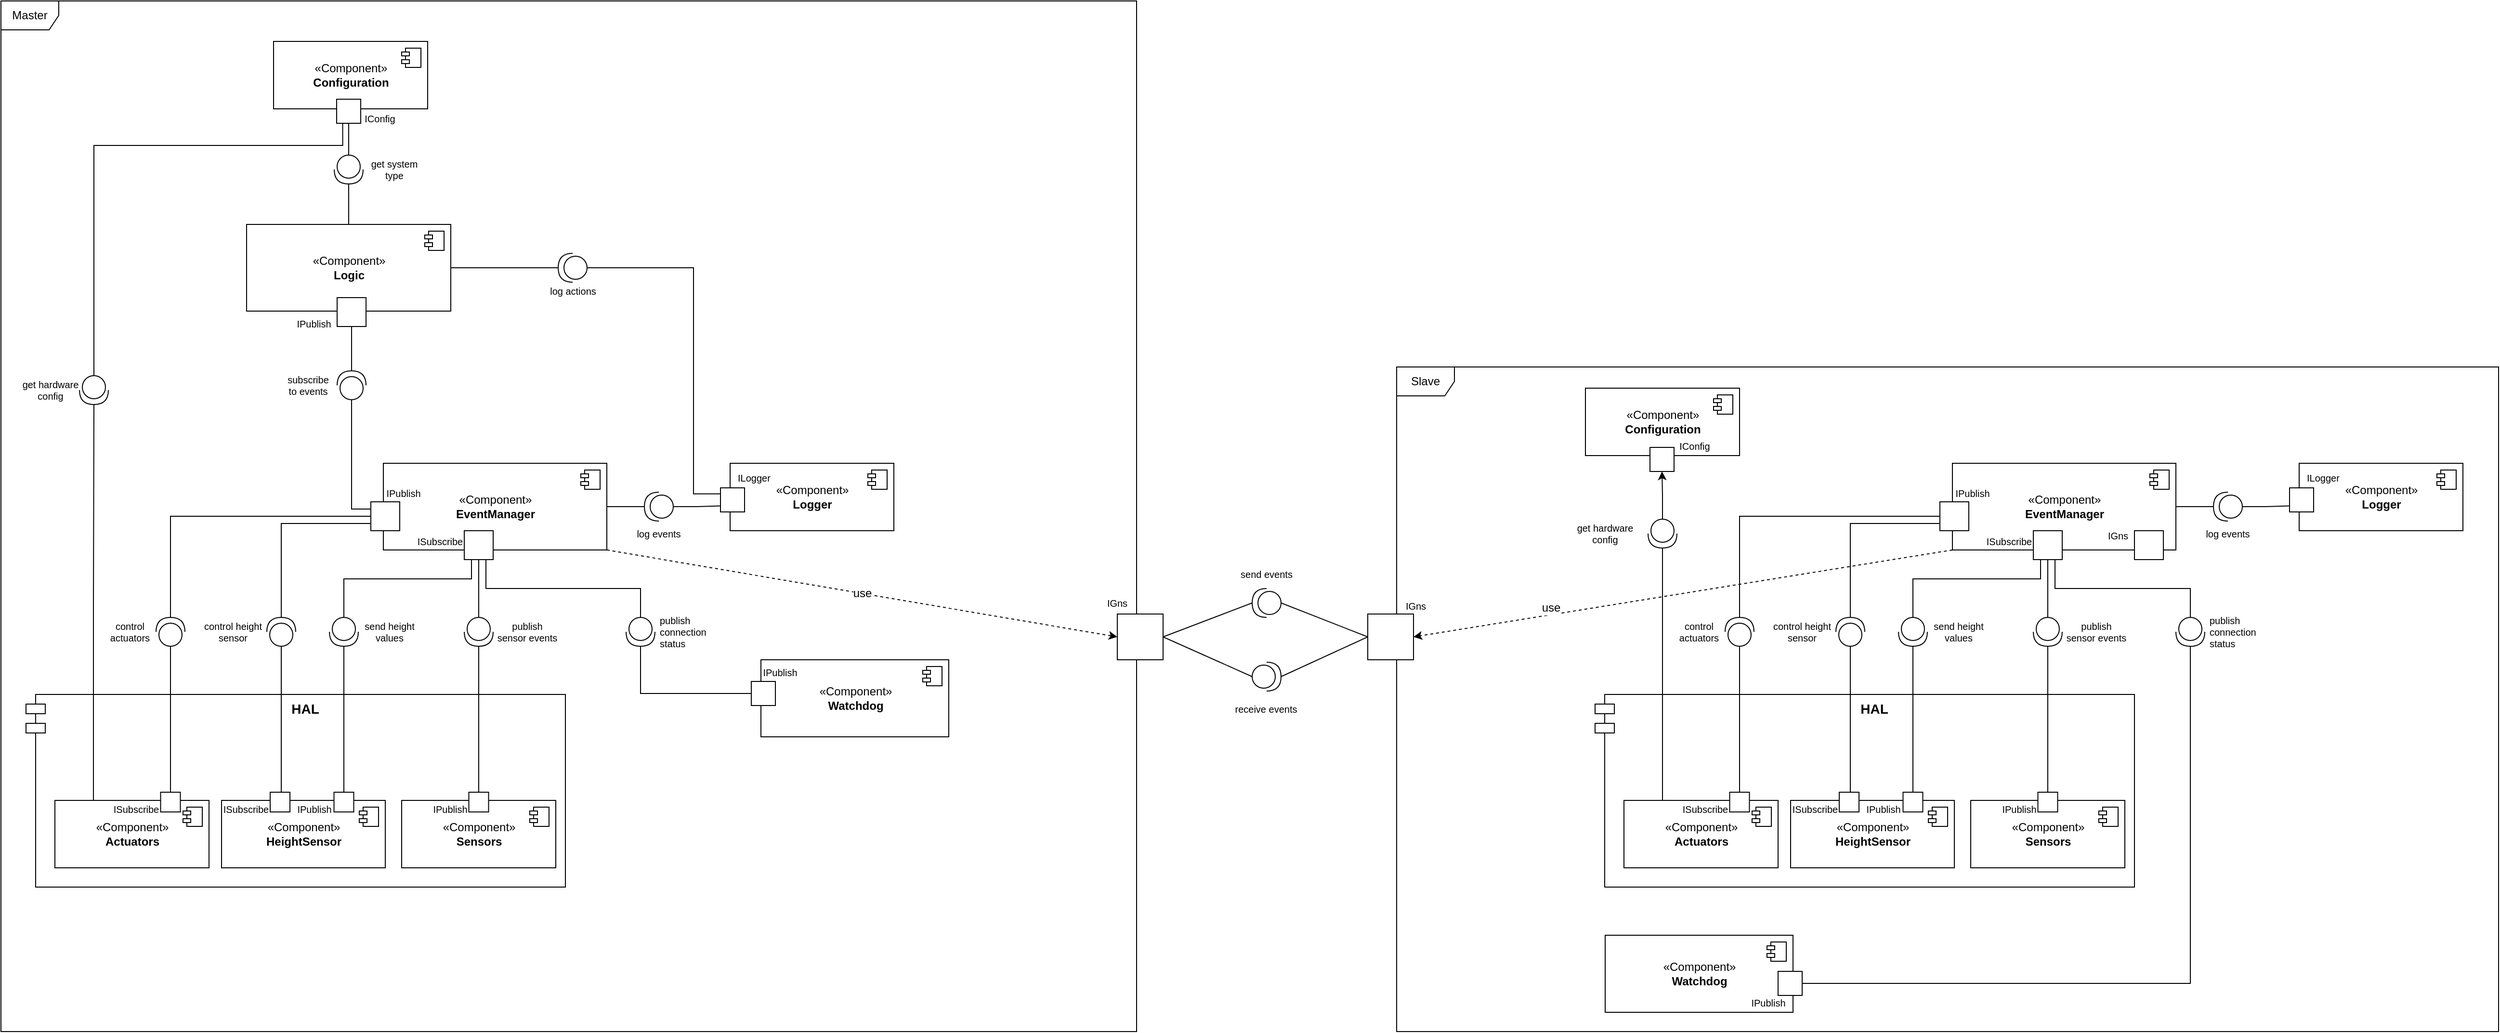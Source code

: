 <mxfile version="20.8.16" type="device"><diagram name="Seite-1" id="9ZJsLjtIQMYWAKhVrhgv"><mxGraphModel dx="1928" dy="2172" grid="1" gridSize="10" guides="1" tooltips="1" connect="1" arrows="1" fold="1" page="1" pageScale="1" pageWidth="827" pageHeight="1169" math="0" shadow="0"><root><mxCell id="0"/><mxCell id="1" parent="0"/><mxCell id="3UHmt7-O9kS_qUbuqlbo-144" value="Master" style="shape=umlFrame;whiteSpace=wrap;html=1;fontSize=12;" parent="1" vertex="1"><mxGeometry x="21" y="-480" width="1179" height="1070" as="geometry"/></mxCell><mxCell id="3UHmt7-O9kS_qUbuqlbo-19" value="HAL" style="shape=module;align=left;spacingLeft=20;align=center;verticalAlign=top;fontStyle=1;fontSize=14;" parent="1" vertex="1"><mxGeometry x="47" y="240" width="560" height="200" as="geometry"/></mxCell><mxCell id="3UHmt7-O9kS_qUbuqlbo-3" value="«Component»&lt;br&gt;&lt;b&gt;HeightSensor&lt;/b&gt;" style="html=1;dropTarget=0;" parent="1" vertex="1"><mxGeometry x="250" y="350" width="170" height="70" as="geometry"/></mxCell><mxCell id="3UHmt7-O9kS_qUbuqlbo-4" value="" style="shape=module;jettyWidth=8;jettyHeight=4;" parent="3UHmt7-O9kS_qUbuqlbo-3" vertex="1"><mxGeometry x="1" width="20" height="20" relative="1" as="geometry"><mxPoint x="-27" y="7" as="offset"/></mxGeometry></mxCell><mxCell id="3UHmt7-O9kS_qUbuqlbo-102" style="edgeStyle=orthogonalEdgeStyle;rounded=0;orthogonalLoop=1;jettySize=auto;html=1;exitX=0.25;exitY=0;exitDx=0;exitDy=0;fontSize=12;endArrow=none;endFill=0;entryX=1;entryY=0.5;entryDx=0;entryDy=0;entryPerimeter=0;" parent="1" source="3UHmt7-O9kS_qUbuqlbo-5" target="3UHmt7-O9kS_qUbuqlbo-100" edge="1"><mxGeometry relative="1" as="geometry"><mxPoint x="117" y="-220" as="targetPoint"/></mxGeometry></mxCell><mxCell id="3UHmt7-O9kS_qUbuqlbo-5" value="«Component»&lt;br&gt;&lt;b&gt;Actuators&lt;/b&gt;" style="html=1;dropTarget=0;" parent="1" vertex="1"><mxGeometry x="77" y="350" width="160" height="70" as="geometry"/></mxCell><mxCell id="3UHmt7-O9kS_qUbuqlbo-6" value="" style="shape=module;jettyWidth=8;jettyHeight=4;" parent="3UHmt7-O9kS_qUbuqlbo-5" vertex="1"><mxGeometry x="1" width="20" height="20" relative="1" as="geometry"><mxPoint x="-27" y="7" as="offset"/></mxGeometry></mxCell><mxCell id="3UHmt7-O9kS_qUbuqlbo-12" style="edgeStyle=orthogonalEdgeStyle;rounded=0;orthogonalLoop=1;jettySize=auto;html=1;exitX=0;exitY=0.5;exitDx=0;exitDy=0;exitPerimeter=0;entryX=0.5;entryY=0;entryDx=0;entryDy=0;endArrow=none;endFill=0;" parent="1" source="3UHmt7-O9kS_qUbuqlbo-10" edge="1"><mxGeometry relative="1" as="geometry"><mxPoint x="312" y="350" as="targetPoint"/></mxGeometry></mxCell><mxCell id="3UHmt7-O9kS_qUbuqlbo-10" value="" style="shape=providedRequiredInterface;html=1;verticalLabelPosition=bottom;sketch=0;rotation=-90;" parent="1" vertex="1"><mxGeometry x="297" y="160" width="30" height="30" as="geometry"/></mxCell><mxCell id="3UHmt7-O9kS_qUbuqlbo-106" style="edgeStyle=orthogonalEdgeStyle;rounded=0;orthogonalLoop=1;jettySize=auto;html=1;exitX=0;exitY=0.5;exitDx=0;exitDy=0;exitPerimeter=0;entryX=0.75;entryY=0;entryDx=0;entryDy=0;fontSize=12;endArrow=none;endFill=0;" parent="1" source="3UHmt7-O9kS_qUbuqlbo-13" target="3UHmt7-O9kS_qUbuqlbo-5" edge="1"><mxGeometry relative="1" as="geometry"/></mxCell><mxCell id="3UHmt7-O9kS_qUbuqlbo-13" value="" style="shape=providedRequiredInterface;html=1;verticalLabelPosition=bottom;sketch=0;rotation=-90;labelPosition=center;align=center;verticalAlign=top;" parent="1" vertex="1"><mxGeometry x="182" y="160" width="30" height="30" as="geometry"/></mxCell><mxCell id="3UHmt7-O9kS_qUbuqlbo-18" style="edgeStyle=orthogonalEdgeStyle;rounded=0;orthogonalLoop=1;jettySize=auto;html=1;exitX=1;exitY=0.5;exitDx=0;exitDy=0;exitPerimeter=0;entryX=0.5;entryY=0;entryDx=0;entryDy=0;endArrow=none;endFill=0;" parent="1" source="3UHmt7-O9kS_qUbuqlbo-15" target="3UHmt7-O9kS_qUbuqlbo-16" edge="1"><mxGeometry relative="1" as="geometry"/></mxCell><mxCell id="3UHmt7-O9kS_qUbuqlbo-40" style="edgeStyle=orthogonalEdgeStyle;rounded=0;orthogonalLoop=1;jettySize=auto;html=1;exitX=0;exitY=0.5;exitDx=0;exitDy=0;exitPerimeter=0;entryX=0.5;entryY=1;entryDx=0;entryDy=0;fontSize=10;endArrow=none;endFill=0;" parent="1" source="3UHmt7-O9kS_qUbuqlbo-15" target="3UHmt7-O9kS_qUbuqlbo-75" edge="1"><mxGeometry relative="1" as="geometry"/></mxCell><mxCell id="3UHmt7-O9kS_qUbuqlbo-15" value="" style="shape=providedRequiredInterface;html=1;verticalLabelPosition=bottom;sketch=0;rotation=90;" parent="1" vertex="1"><mxGeometry x="502" y="160" width="30" height="30" as="geometry"/></mxCell><mxCell id="3UHmt7-O9kS_qUbuqlbo-16" value="«Component»&lt;br&gt;&lt;b&gt;Sensors&lt;/b&gt;" style="html=1;dropTarget=0;" parent="1" vertex="1"><mxGeometry x="437" y="350" width="160" height="70" as="geometry"/></mxCell><mxCell id="3UHmt7-O9kS_qUbuqlbo-17" value="" style="shape=module;jettyWidth=8;jettyHeight=4;" parent="3UHmt7-O9kS_qUbuqlbo-16" vertex="1"><mxGeometry x="1" width="20" height="20" relative="1" as="geometry"><mxPoint x="-27" y="7" as="offset"/></mxGeometry></mxCell><mxCell id="3UHmt7-O9kS_qUbuqlbo-22" value="control height sensor" style="text;html=1;strokeColor=none;fillColor=none;align=center;verticalAlign=middle;whiteSpace=wrap;rounded=0;fontSize=10;" parent="1" vertex="1"><mxGeometry x="227" y="160" width="70" height="30" as="geometry"/></mxCell><mxCell id="3UHmt7-O9kS_qUbuqlbo-23" value="send height values" style="text;html=1;strokeColor=none;fillColor=none;align=center;verticalAlign=middle;whiteSpace=wrap;rounded=0;fontSize=10;" parent="1" vertex="1"><mxGeometry x="392" y="160" width="65" height="30" as="geometry"/></mxCell><mxCell id="3UHmt7-O9kS_qUbuqlbo-29" style="edgeStyle=orthogonalEdgeStyle;rounded=0;orthogonalLoop=1;jettySize=auto;html=1;exitX=0.25;exitY=1;exitDx=0;exitDy=0;entryX=0;entryY=0.5;entryDx=0;entryDy=0;entryPerimeter=0;fontSize=10;endArrow=none;endFill=0;" parent="1" source="3UHmt7-O9kS_qUbuqlbo-75" target="3UHmt7-O9kS_qUbuqlbo-27" edge="1"><mxGeometry relative="1" as="geometry"><Array as="points"><mxPoint x="509" y="120"/><mxPoint x="377" y="120"/></Array></mxGeometry></mxCell><mxCell id="3UHmt7-O9kS_qUbuqlbo-39" style="edgeStyle=orthogonalEdgeStyle;rounded=0;orthogonalLoop=1;jettySize=auto;html=1;exitX=0;exitY=0.75;exitDx=0;exitDy=0;entryX=1;entryY=0.5;entryDx=0;entryDy=0;entryPerimeter=0;fontSize=10;endArrow=none;endFill=0;" parent="1" source="3UHmt7-O9kS_qUbuqlbo-74" target="3UHmt7-O9kS_qUbuqlbo-10" edge="1"><mxGeometry relative="1" as="geometry"/></mxCell><mxCell id="3UHmt7-O9kS_qUbuqlbo-25" value="«Component»&lt;br style=&quot;font-size: 12px;&quot;&gt;&lt;b style=&quot;font-size: 12px;&quot;&gt;EventManager&lt;/b&gt;" style="html=1;dropTarget=0;fontSize=12;" parent="1" vertex="1"><mxGeometry x="418" width="232" height="90" as="geometry"/></mxCell><mxCell id="3UHmt7-O9kS_qUbuqlbo-26" value="" style="shape=module;jettyWidth=8;jettyHeight=4;fontSize=10;" parent="3UHmt7-O9kS_qUbuqlbo-25" vertex="1"><mxGeometry x="1" width="20" height="20" relative="1" as="geometry"><mxPoint x="-27" y="7" as="offset"/></mxGeometry></mxCell><mxCell id="3UHmt7-O9kS_qUbuqlbo-37" style="edgeStyle=orthogonalEdgeStyle;rounded=0;orthogonalLoop=1;jettySize=auto;html=1;exitX=1;exitY=0.5;exitDx=0;exitDy=0;exitPerimeter=0;entryX=0.5;entryY=0;entryDx=0;entryDy=0;fontSize=10;endArrow=none;endFill=0;" parent="1" source="3UHmt7-O9kS_qUbuqlbo-27" target="3UHmt7-O9kS_qUbuqlbo-134" edge="1"><mxGeometry relative="1" as="geometry"/></mxCell><mxCell id="3UHmt7-O9kS_qUbuqlbo-27" value="" style="shape=providedRequiredInterface;html=1;verticalLabelPosition=bottom;sketch=0;fontSize=10;rotation=90;" parent="1" vertex="1"><mxGeometry x="362" y="160" width="30" height="30" as="geometry"/></mxCell><mxCell id="3UHmt7-O9kS_qUbuqlbo-63" style="edgeStyle=orthogonalEdgeStyle;rounded=0;orthogonalLoop=1;jettySize=auto;html=1;exitX=0;exitY=0.5;exitDx=0;exitDy=0;exitPerimeter=0;entryX=0;entryY=0.75;entryDx=0;entryDy=0;fontSize=12;endArrow=none;endFill=0;" parent="1" source="3UHmt7-O9kS_qUbuqlbo-30" target="3UHmt7-O9kS_qUbuqlbo-70" edge="1"><mxGeometry relative="1" as="geometry"/></mxCell><mxCell id="3UHmt7-O9kS_qUbuqlbo-64" style="edgeStyle=orthogonalEdgeStyle;rounded=0;orthogonalLoop=1;jettySize=auto;html=1;exitX=1;exitY=0.5;exitDx=0;exitDy=0;exitPerimeter=0;entryX=1;entryY=0.5;entryDx=0;entryDy=0;fontSize=12;endArrow=none;endFill=0;" parent="1" source="3UHmt7-O9kS_qUbuqlbo-30" target="3UHmt7-O9kS_qUbuqlbo-25" edge="1"><mxGeometry relative="1" as="geometry"/></mxCell><mxCell id="3UHmt7-O9kS_qUbuqlbo-30" value="" style="shape=providedRequiredInterface;html=1;verticalLabelPosition=bottom;sketch=0;fontSize=10;rotation=-180;" parent="1" vertex="1"><mxGeometry x="689" y="30" width="30" height="30" as="geometry"/></mxCell><mxCell id="3UHmt7-O9kS_qUbuqlbo-41" value="publish&lt;br&gt;sensor events" style="text;html=1;strokeColor=none;fillColor=none;align=center;verticalAlign=middle;whiteSpace=wrap;rounded=0;fontSize=10;" parent="1" vertex="1"><mxGeometry x="534.5" y="160" width="65" height="30" as="geometry"/></mxCell><mxCell id="3UHmt7-O9kS_qUbuqlbo-44" value="control&lt;br&gt;actuators" style="text;html=1;strokeColor=none;fillColor=none;align=center;verticalAlign=middle;whiteSpace=wrap;rounded=0;fontSize=10;" parent="1" vertex="1"><mxGeometry x="130" y="160" width="50" height="30" as="geometry"/></mxCell><mxCell id="3UHmt7-O9kS_qUbuqlbo-45" value="«Component»&lt;br&gt;&lt;b&gt;Logger&lt;/b&gt;" style="html=1;dropTarget=0;" parent="1" vertex="1"><mxGeometry x="778" width="170" height="70" as="geometry"/></mxCell><mxCell id="3UHmt7-O9kS_qUbuqlbo-46" value="" style="shape=module;jettyWidth=8;jettyHeight=4;" parent="3UHmt7-O9kS_qUbuqlbo-45" vertex="1"><mxGeometry x="1" width="20" height="20" relative="1" as="geometry"><mxPoint x="-27" y="7" as="offset"/></mxGeometry></mxCell><mxCell id="3UHmt7-O9kS_qUbuqlbo-50" value="log events" style="text;html=1;strokeColor=none;fillColor=none;align=center;verticalAlign=middle;whiteSpace=wrap;rounded=0;fontSize=10;" parent="1" vertex="1"><mxGeometry x="679" y="58" width="50" height="30" as="geometry"/></mxCell><mxCell id="3UHmt7-O9kS_qUbuqlbo-51" value="«Component»&lt;br&gt;&lt;b&gt;Logic&lt;/b&gt;" style="html=1;dropTarget=0;" parent="1" vertex="1"><mxGeometry x="276" y="-248" width="212" height="90" as="geometry"/></mxCell><mxCell id="3UHmt7-O9kS_qUbuqlbo-52" value="" style="shape=module;jettyWidth=8;jettyHeight=4;" parent="3UHmt7-O9kS_qUbuqlbo-51" vertex="1"><mxGeometry x="1" width="20" height="20" relative="1" as="geometry"><mxPoint x="-27" y="7" as="offset"/></mxGeometry></mxCell><mxCell id="3UHmt7-O9kS_qUbuqlbo-65" style="edgeStyle=orthogonalEdgeStyle;rounded=0;orthogonalLoop=1;jettySize=auto;html=1;exitX=1;exitY=0.5;exitDx=0;exitDy=0;exitPerimeter=0;entryX=1;entryY=0.5;entryDx=0;entryDy=0;fontSize=12;endArrow=none;endFill=0;" parent="1" source="3UHmt7-O9kS_qUbuqlbo-53" target="3UHmt7-O9kS_qUbuqlbo-51" edge="1"><mxGeometry relative="1" as="geometry"/></mxCell><mxCell id="3UHmt7-O9kS_qUbuqlbo-150" style="edgeStyle=orthogonalEdgeStyle;rounded=0;orthogonalLoop=1;jettySize=auto;html=1;exitX=0;exitY=0.5;exitDx=0;exitDy=0;exitPerimeter=0;entryX=0;entryY=0.25;entryDx=0;entryDy=0;fontSize=12;endArrow=none;endFill=0;" parent="1" source="3UHmt7-O9kS_qUbuqlbo-53" target="3UHmt7-O9kS_qUbuqlbo-70" edge="1"><mxGeometry relative="1" as="geometry"><Array as="points"><mxPoint x="740" y="-203"/><mxPoint x="740" y="32"/></Array></mxGeometry></mxCell><mxCell id="3UHmt7-O9kS_qUbuqlbo-53" value="" style="shape=providedRequiredInterface;html=1;verticalLabelPosition=bottom;sketch=0;fontSize=10;rotation=-180;" parent="1" vertex="1"><mxGeometry x="599.5" y="-218" width="30" height="30" as="geometry"/></mxCell><mxCell id="3UHmt7-O9kS_qUbuqlbo-54" value="log actions" style="text;html=1;strokeColor=none;fillColor=none;align=center;verticalAlign=middle;whiteSpace=wrap;rounded=0;fontSize=10;" parent="1" vertex="1"><mxGeometry x="589.5" y="-188" width="50" height="17" as="geometry"/></mxCell><mxCell id="3UHmt7-O9kS_qUbuqlbo-67" style="edgeStyle=orthogonalEdgeStyle;rounded=0;orthogonalLoop=1;jettySize=auto;html=1;exitX=1;exitY=0.5;exitDx=0;exitDy=0;exitPerimeter=0;entryX=0.5;entryY=1;entryDx=0;entryDy=0;fontSize=12;endArrow=none;endFill=0;" parent="1" source="3UHmt7-O9kS_qUbuqlbo-57" target="3UHmt7-O9kS_qUbuqlbo-72" edge="1"><mxGeometry relative="1" as="geometry"/></mxCell><mxCell id="3UHmt7-O9kS_qUbuqlbo-80" style="edgeStyle=orthogonalEdgeStyle;rounded=0;orthogonalLoop=1;jettySize=auto;html=1;exitX=0;exitY=0.5;exitDx=0;exitDy=0;exitPerimeter=0;entryX=0;entryY=0.25;entryDx=0;entryDy=0;fontSize=12;endArrow=none;endFill=0;" parent="1" source="3UHmt7-O9kS_qUbuqlbo-57" target="3UHmt7-O9kS_qUbuqlbo-74" edge="1"><mxGeometry relative="1" as="geometry"/></mxCell><mxCell id="3UHmt7-O9kS_qUbuqlbo-57" value="" style="shape=providedRequiredInterface;html=1;verticalLabelPosition=bottom;sketch=0;fontSize=10;rotation=-90;" parent="1" vertex="1"><mxGeometry x="370" y="-96" width="30" height="30" as="geometry"/></mxCell><mxCell id="3UHmt7-O9kS_qUbuqlbo-60" value="subscribe&lt;br&gt;to events" style="text;html=1;strokeColor=none;fillColor=none;align=center;verticalAlign=middle;whiteSpace=wrap;rounded=0;fontSize=10;" parent="1" vertex="1"><mxGeometry x="310" y="-96" width="60" height="30" as="geometry"/></mxCell><mxCell id="3UHmt7-O9kS_qUbuqlbo-70" value="" style="whiteSpace=wrap;html=1;aspect=fixed;fontSize=12;" parent="1" vertex="1"><mxGeometry x="768" y="25.5" width="25" height="25" as="geometry"/></mxCell><mxCell id="3UHmt7-O9kS_qUbuqlbo-71" value="ILogger" style="text;html=1;strokeColor=none;fillColor=none;align=center;verticalAlign=middle;whiteSpace=wrap;rounded=0;fontSize=10;" parent="1" vertex="1"><mxGeometry x="778" width="50" height="30" as="geometry"/></mxCell><mxCell id="3UHmt7-O9kS_qUbuqlbo-72" value="" style="whiteSpace=wrap;html=1;aspect=fixed;fontSize=12;" parent="1" vertex="1"><mxGeometry x="370" y="-172" width="30" height="30" as="geometry"/></mxCell><mxCell id="3UHmt7-O9kS_qUbuqlbo-73" value="IPublish" style="text;html=1;strokeColor=none;fillColor=none;align=center;verticalAlign=middle;whiteSpace=wrap;rounded=0;fontSize=10;" parent="1" vertex="1"><mxGeometry x="321" y="-160" width="50" height="30" as="geometry"/></mxCell><mxCell id="3UHmt7-O9kS_qUbuqlbo-76" style="edgeStyle=orthogonalEdgeStyle;rounded=0;orthogonalLoop=1;jettySize=auto;html=1;exitX=0;exitY=0.5;exitDx=0;exitDy=0;entryX=1;entryY=0.5;entryDx=0;entryDy=0;entryPerimeter=0;fontSize=12;endArrow=none;endFill=0;" parent="1" source="3UHmt7-O9kS_qUbuqlbo-74" target="3UHmt7-O9kS_qUbuqlbo-13" edge="1"><mxGeometry relative="1" as="geometry"/></mxCell><mxCell id="3UHmt7-O9kS_qUbuqlbo-74" value="" style="whiteSpace=wrap;html=1;aspect=fixed;fontSize=12;" parent="1" vertex="1"><mxGeometry x="405" y="40" width="30" height="30" as="geometry"/></mxCell><mxCell id="3UHmt7-O9kS_qUbuqlbo-92" style="edgeStyle=orthogonalEdgeStyle;rounded=0;orthogonalLoop=1;jettySize=auto;html=1;exitX=0.75;exitY=1;exitDx=0;exitDy=0;entryX=0;entryY=0.5;entryDx=0;entryDy=0;entryPerimeter=0;fontSize=12;endArrow=none;endFill=0;" parent="1" source="3UHmt7-O9kS_qUbuqlbo-75" target="3UHmt7-O9kS_qUbuqlbo-90" edge="1"><mxGeometry relative="1" as="geometry"><Array as="points"><mxPoint x="525" y="130"/><mxPoint x="685" y="130"/></Array></mxGeometry></mxCell><mxCell id="3UHmt7-O9kS_qUbuqlbo-75" value="" style="whiteSpace=wrap;html=1;aspect=fixed;fontSize=12;" parent="1" vertex="1"><mxGeometry x="502" y="70" width="30" height="30" as="geometry"/></mxCell><mxCell id="3UHmt7-O9kS_qUbuqlbo-78" value="IPublish" style="text;html=1;strokeColor=none;fillColor=none;align=center;verticalAlign=middle;whiteSpace=wrap;rounded=0;fontSize=10;" parent="1" vertex="1"><mxGeometry x="414" y="16" width="50" height="30" as="geometry"/></mxCell><mxCell id="3UHmt7-O9kS_qUbuqlbo-79" value="ISubscribe" style="text;html=1;strokeColor=none;fillColor=none;align=center;verticalAlign=middle;whiteSpace=wrap;rounded=0;fontSize=10;" parent="1" vertex="1"><mxGeometry x="452" y="66" width="50" height="30" as="geometry"/></mxCell><mxCell id="3UHmt7-O9kS_qUbuqlbo-81" value="«Component»&lt;br&gt;&lt;b&gt;Configuration&lt;/b&gt;" style="html=1;dropTarget=0;" parent="1" vertex="1"><mxGeometry x="304" y="-438" width="160" height="70" as="geometry"/></mxCell><mxCell id="3UHmt7-O9kS_qUbuqlbo-82" value="" style="shape=module;jettyWidth=8;jettyHeight=4;" parent="3UHmt7-O9kS_qUbuqlbo-81" vertex="1"><mxGeometry x="1" width="20" height="20" relative="1" as="geometry"><mxPoint x="-27" y="7" as="offset"/></mxGeometry></mxCell><mxCell id="3UHmt7-O9kS_qUbuqlbo-84" style="edgeStyle=orthogonalEdgeStyle;rounded=0;orthogonalLoop=1;jettySize=auto;html=1;exitX=1;exitY=0.5;exitDx=0;exitDy=0;exitPerimeter=0;entryX=0.5;entryY=0;entryDx=0;entryDy=0;fontSize=12;endArrow=none;endFill=0;" parent="1" source="3UHmt7-O9kS_qUbuqlbo-83" target="3UHmt7-O9kS_qUbuqlbo-51" edge="1"><mxGeometry relative="1" as="geometry"/></mxCell><mxCell id="3UHmt7-O9kS_qUbuqlbo-83" value="" style="shape=providedRequiredInterface;html=1;verticalLabelPosition=bottom;sketch=0;fontSize=10;rotation=90;" parent="1" vertex="1"><mxGeometry x="367" y="-320" width="30" height="30" as="geometry"/></mxCell><mxCell id="3UHmt7-O9kS_qUbuqlbo-87" value="get system&lt;br&gt;type" style="text;html=1;strokeColor=none;fillColor=none;align=center;verticalAlign=middle;whiteSpace=wrap;rounded=0;fontSize=10;" parent="1" vertex="1"><mxGeometry x="397" y="-320" width="65" height="30" as="geometry"/></mxCell><mxCell id="3UHmt7-O9kS_qUbuqlbo-88" value="«Component»&lt;br&gt;&lt;b&gt;Watchdog&lt;/b&gt;" style="html=1;dropTarget=0;" parent="1" vertex="1"><mxGeometry x="810" y="204" width="195" height="80" as="geometry"/></mxCell><mxCell id="3UHmt7-O9kS_qUbuqlbo-89" value="" style="shape=module;jettyWidth=8;jettyHeight=4;" parent="3UHmt7-O9kS_qUbuqlbo-88" vertex="1"><mxGeometry x="1" width="20" height="20" relative="1" as="geometry"><mxPoint x="-27" y="7" as="offset"/></mxGeometry></mxCell><mxCell id="3UHmt7-O9kS_qUbuqlbo-91" style="edgeStyle=orthogonalEdgeStyle;rounded=0;orthogonalLoop=1;jettySize=auto;html=1;exitX=1;exitY=0.5;exitDx=0;exitDy=0;exitPerimeter=0;entryX=0;entryY=0.5;entryDx=0;entryDy=0;fontSize=12;endArrow=none;endFill=0;startArrow=none;" parent="1" source="3UHmt7-O9kS_qUbuqlbo-94" target="3UHmt7-O9kS_qUbuqlbo-88" edge="1"><mxGeometry relative="1" as="geometry"/></mxCell><mxCell id="3UHmt7-O9kS_qUbuqlbo-96" style="edgeStyle=orthogonalEdgeStyle;rounded=0;orthogonalLoop=1;jettySize=auto;html=1;exitX=1;exitY=0.5;exitDx=0;exitDy=0;exitPerimeter=0;entryX=0;entryY=0.5;entryDx=0;entryDy=0;fontSize=12;endArrow=none;endFill=0;" parent="1" source="3UHmt7-O9kS_qUbuqlbo-90" target="3UHmt7-O9kS_qUbuqlbo-94" edge="1"><mxGeometry relative="1" as="geometry"/></mxCell><mxCell id="3UHmt7-O9kS_qUbuqlbo-90" value="" style="shape=providedRequiredInterface;html=1;verticalLabelPosition=bottom;sketch=0;fontSize=10;rotation=90;" parent="1" vertex="1"><mxGeometry x="670" y="160" width="30" height="30" as="geometry"/></mxCell><mxCell id="3UHmt7-O9kS_qUbuqlbo-93" value="publish&lt;br&gt;connection&lt;br&gt;status" style="text;html=1;strokeColor=none;fillColor=none;align=left;verticalAlign=middle;whiteSpace=wrap;rounded=0;fontSize=10;" parent="1" vertex="1"><mxGeometry x="703" y="160" width="57" height="30" as="geometry"/></mxCell><mxCell id="3UHmt7-O9kS_qUbuqlbo-94" value="" style="whiteSpace=wrap;html=1;aspect=fixed;fontSize=12;" parent="1" vertex="1"><mxGeometry x="800" y="226.5" width="25" height="25" as="geometry"/></mxCell><mxCell id="3UHmt7-O9kS_qUbuqlbo-97" value="IPublish" style="text;html=1;strokeColor=none;fillColor=none;align=center;verticalAlign=middle;whiteSpace=wrap;rounded=0;fontSize=10;" parent="1" vertex="1"><mxGeometry x="810" y="206.5" width="40" height="20" as="geometry"/></mxCell><mxCell id="3UHmt7-O9kS_qUbuqlbo-99" style="edgeStyle=orthogonalEdgeStyle;rounded=0;orthogonalLoop=1;jettySize=auto;html=1;exitX=0.5;exitY=1;exitDx=0;exitDy=0;entryX=0;entryY=0.5;entryDx=0;entryDy=0;entryPerimeter=0;fontSize=12;endArrow=none;endFill=0;" parent="1" source="3UHmt7-O9kS_qUbuqlbo-98" target="3UHmt7-O9kS_qUbuqlbo-83" edge="1"><mxGeometry relative="1" as="geometry"/></mxCell><mxCell id="3UHmt7-O9kS_qUbuqlbo-105" style="edgeStyle=orthogonalEdgeStyle;rounded=0;orthogonalLoop=1;jettySize=auto;html=1;exitX=0.25;exitY=1;exitDx=0;exitDy=0;entryX=0;entryY=0.5;entryDx=0;entryDy=0;entryPerimeter=0;fontSize=12;endArrow=none;endFill=0;" parent="1" source="3UHmt7-O9kS_qUbuqlbo-98" target="3UHmt7-O9kS_qUbuqlbo-100" edge="1"><mxGeometry relative="1" as="geometry"><Array as="points"><mxPoint x="376" y="-330"/><mxPoint x="118" y="-330"/></Array></mxGeometry></mxCell><mxCell id="3UHmt7-O9kS_qUbuqlbo-98" value="" style="whiteSpace=wrap;html=1;aspect=fixed;fontSize=12;" parent="1" vertex="1"><mxGeometry x="369.5" y="-378" width="25" height="25" as="geometry"/></mxCell><mxCell id="3UHmt7-O9kS_qUbuqlbo-100" value="" style="shape=providedRequiredInterface;html=1;verticalLabelPosition=bottom;sketch=0;fontSize=10;rotation=90;" parent="1" vertex="1"><mxGeometry x="102.5" y="-91" width="30" height="30" as="geometry"/></mxCell><mxCell id="3UHmt7-O9kS_qUbuqlbo-103" value="get hardware&lt;br&gt;config" style="text;html=1;strokeColor=none;fillColor=none;align=center;verticalAlign=middle;whiteSpace=wrap;rounded=0;fontSize=10;" parent="1" vertex="1"><mxGeometry x="39.5" y="-91" width="65" height="30" as="geometry"/></mxCell><mxCell id="3UHmt7-O9kS_qUbuqlbo-104" value="IConfig" style="text;html=1;strokeColor=none;fillColor=none;align=center;verticalAlign=middle;whiteSpace=wrap;rounded=0;fontSize=10;" parent="1" vertex="1"><mxGeometry x="393" y="-373" width="43" height="30" as="geometry"/></mxCell><mxCell id="3UHmt7-O9kS_qUbuqlbo-122" value="IGns" style="text;html=1;strokeColor=none;fillColor=none;align=center;verticalAlign=middle;whiteSpace=wrap;rounded=0;fontSize=10;" parent="1" vertex="1"><mxGeometry x="1160" y="130" width="40" height="30" as="geometry"/></mxCell><mxCell id="3UHmt7-O9kS_qUbuqlbo-132" value="" style="whiteSpace=wrap;html=1;aspect=fixed;fontSize=12;" parent="1" vertex="1"><mxGeometry x="506.75" y="341.5" width="20.5" height="20.5" as="geometry"/></mxCell><mxCell id="3UHmt7-O9kS_qUbuqlbo-133" value="IPublish" style="text;html=1;strokeColor=none;fillColor=none;align=center;verticalAlign=middle;whiteSpace=wrap;rounded=0;fontSize=10;" parent="1" vertex="1"><mxGeometry x="462" y="350" width="51" height="18.5" as="geometry"/></mxCell><mxCell id="3UHmt7-O9kS_qUbuqlbo-134" value="" style="whiteSpace=wrap;html=1;aspect=fixed;fontSize=12;" parent="1" vertex="1"><mxGeometry x="366.75" y="341.5" width="20.5" height="20.5" as="geometry"/></mxCell><mxCell id="3UHmt7-O9kS_qUbuqlbo-135" value="IPublish" style="text;html=1;strokeColor=none;fillColor=none;align=center;verticalAlign=middle;whiteSpace=wrap;rounded=0;fontSize=10;" parent="1" vertex="1"><mxGeometry x="321" y="350" width="51" height="18.5" as="geometry"/></mxCell><mxCell id="3UHmt7-O9kS_qUbuqlbo-136" value="" style="whiteSpace=wrap;html=1;aspect=fixed;fontSize=12;" parent="1" vertex="1"><mxGeometry x="300.5" y="341.5" width="20.5" height="20.5" as="geometry"/></mxCell><mxCell id="3UHmt7-O9kS_qUbuqlbo-137" value="ISubscribe" style="text;html=1;strokeColor=none;fillColor=none;align=center;verticalAlign=middle;whiteSpace=wrap;rounded=0;fontSize=10;" parent="1" vertex="1"><mxGeometry x="249.5" y="350" width="51" height="18.5" as="geometry"/></mxCell><mxCell id="3UHmt7-O9kS_qUbuqlbo-138" value="" style="whiteSpace=wrap;html=1;aspect=fixed;fontSize=12;" parent="1" vertex="1"><mxGeometry x="186.75" y="341.5" width="20.5" height="20.5" as="geometry"/></mxCell><mxCell id="3UHmt7-O9kS_qUbuqlbo-139" value="ISubscribe" style="text;html=1;strokeColor=none;fillColor=none;align=center;verticalAlign=middle;whiteSpace=wrap;rounded=0;fontSize=10;" parent="1" vertex="1"><mxGeometry x="135.75" y="350" width="51" height="18.5" as="geometry"/></mxCell><mxCell id="3UHmt7-O9kS_qUbuqlbo-151" value="Slave" style="shape=umlFrame;whiteSpace=wrap;html=1;fontSize=12;" parent="1" vertex="1"><mxGeometry x="1470" y="-100" width="1144" height="690" as="geometry"/></mxCell><mxCell id="3UHmt7-O9kS_qUbuqlbo-152" value="HAL" style="shape=module;align=left;spacingLeft=20;align=center;verticalAlign=top;fontStyle=1;fontSize=14;" parent="1" vertex="1"><mxGeometry x="1676" y="240" width="560" height="200" as="geometry"/></mxCell><mxCell id="3UHmt7-O9kS_qUbuqlbo-153" value="«Component»&lt;br&gt;&lt;b&gt;HeightSensor&lt;/b&gt;" style="html=1;dropTarget=0;" parent="1" vertex="1"><mxGeometry x="1879" y="350" width="170" height="70" as="geometry"/></mxCell><mxCell id="3UHmt7-O9kS_qUbuqlbo-154" value="" style="shape=module;jettyWidth=8;jettyHeight=4;" parent="3UHmt7-O9kS_qUbuqlbo-153" vertex="1"><mxGeometry x="1" width="20" height="20" relative="1" as="geometry"><mxPoint x="-27" y="7" as="offset"/></mxGeometry></mxCell><mxCell id="3UHmt7-O9kS_qUbuqlbo-155" style="edgeStyle=orthogonalEdgeStyle;rounded=0;orthogonalLoop=1;jettySize=auto;html=1;exitX=0.25;exitY=0;exitDx=0;exitDy=0;fontSize=12;endArrow=none;endFill=0;entryX=1;entryY=0.5;entryDx=0;entryDy=0;entryPerimeter=0;" parent="1" source="3UHmt7-O9kS_qUbuqlbo-156" target="3UHmt7-O9kS_qUbuqlbo-219" edge="1"><mxGeometry relative="1" as="geometry"><mxPoint x="1746" y="-220" as="targetPoint"/></mxGeometry></mxCell><mxCell id="3UHmt7-O9kS_qUbuqlbo-156" value="«Component»&lt;br&gt;&lt;b&gt;Actuators&lt;/b&gt;" style="html=1;dropTarget=0;" parent="1" vertex="1"><mxGeometry x="1706" y="350" width="160" height="70" as="geometry"/></mxCell><mxCell id="3UHmt7-O9kS_qUbuqlbo-157" value="" style="shape=module;jettyWidth=8;jettyHeight=4;" parent="3UHmt7-O9kS_qUbuqlbo-156" vertex="1"><mxGeometry x="1" width="20" height="20" relative="1" as="geometry"><mxPoint x="-27" y="7" as="offset"/></mxGeometry></mxCell><mxCell id="3UHmt7-O9kS_qUbuqlbo-158" style="edgeStyle=orthogonalEdgeStyle;rounded=0;orthogonalLoop=1;jettySize=auto;html=1;exitX=0;exitY=0.5;exitDx=0;exitDy=0;exitPerimeter=0;entryX=0.5;entryY=0;entryDx=0;entryDy=0;endArrow=none;endFill=0;" parent="1" source="3UHmt7-O9kS_qUbuqlbo-159" edge="1"><mxGeometry relative="1" as="geometry"><mxPoint x="1941" y="350" as="targetPoint"/></mxGeometry></mxCell><mxCell id="3UHmt7-O9kS_qUbuqlbo-159" value="" style="shape=providedRequiredInterface;html=1;verticalLabelPosition=bottom;sketch=0;rotation=-90;" parent="1" vertex="1"><mxGeometry x="1926" y="160" width="30" height="30" as="geometry"/></mxCell><mxCell id="3UHmt7-O9kS_qUbuqlbo-160" style="edgeStyle=orthogonalEdgeStyle;rounded=0;orthogonalLoop=1;jettySize=auto;html=1;exitX=0;exitY=0.5;exitDx=0;exitDy=0;exitPerimeter=0;entryX=0.75;entryY=0;entryDx=0;entryDy=0;fontSize=12;endArrow=none;endFill=0;" parent="1" source="3UHmt7-O9kS_qUbuqlbo-161" target="3UHmt7-O9kS_qUbuqlbo-156" edge="1"><mxGeometry relative="1" as="geometry"/></mxCell><mxCell id="3UHmt7-O9kS_qUbuqlbo-161" value="" style="shape=providedRequiredInterface;html=1;verticalLabelPosition=bottom;sketch=0;rotation=-90;labelPosition=center;align=center;verticalAlign=top;" parent="1" vertex="1"><mxGeometry x="1811" y="160" width="30" height="30" as="geometry"/></mxCell><mxCell id="3UHmt7-O9kS_qUbuqlbo-162" style="edgeStyle=orthogonalEdgeStyle;rounded=0;orthogonalLoop=1;jettySize=auto;html=1;exitX=1;exitY=0.5;exitDx=0;exitDy=0;exitPerimeter=0;entryX=0.5;entryY=0;entryDx=0;entryDy=0;endArrow=none;endFill=0;" parent="1" source="3UHmt7-O9kS_qUbuqlbo-164" target="3UHmt7-O9kS_qUbuqlbo-165" edge="1"><mxGeometry relative="1" as="geometry"/></mxCell><mxCell id="3UHmt7-O9kS_qUbuqlbo-163" style="edgeStyle=orthogonalEdgeStyle;rounded=0;orthogonalLoop=1;jettySize=auto;html=1;exitX=0;exitY=0.5;exitDx=0;exitDy=0;exitPerimeter=0;entryX=0.5;entryY=1;entryDx=0;entryDy=0;fontSize=10;endArrow=none;endFill=0;" parent="1" source="3UHmt7-O9kS_qUbuqlbo-164" target="3UHmt7-O9kS_qUbuqlbo-200" edge="1"><mxGeometry relative="1" as="geometry"/></mxCell><mxCell id="3UHmt7-O9kS_qUbuqlbo-164" value="" style="shape=providedRequiredInterface;html=1;verticalLabelPosition=bottom;sketch=0;rotation=90;" parent="1" vertex="1"><mxGeometry x="2131" y="160" width="30" height="30" as="geometry"/></mxCell><mxCell id="3UHmt7-O9kS_qUbuqlbo-165" value="«Component»&lt;br&gt;&lt;b&gt;Sensors&lt;/b&gt;" style="html=1;dropTarget=0;" parent="1" vertex="1"><mxGeometry x="2066" y="350" width="160" height="70" as="geometry"/></mxCell><mxCell id="3UHmt7-O9kS_qUbuqlbo-166" value="" style="shape=module;jettyWidth=8;jettyHeight=4;" parent="3UHmt7-O9kS_qUbuqlbo-165" vertex="1"><mxGeometry x="1" width="20" height="20" relative="1" as="geometry"><mxPoint x="-27" y="7" as="offset"/></mxGeometry></mxCell><mxCell id="3UHmt7-O9kS_qUbuqlbo-167" value="control height sensor" style="text;html=1;strokeColor=none;fillColor=none;align=center;verticalAlign=middle;whiteSpace=wrap;rounded=0;fontSize=10;" parent="1" vertex="1"><mxGeometry x="1856" y="160" width="70" height="30" as="geometry"/></mxCell><mxCell id="3UHmt7-O9kS_qUbuqlbo-168" value="send height values" style="text;html=1;strokeColor=none;fillColor=none;align=center;verticalAlign=middle;whiteSpace=wrap;rounded=0;fontSize=10;" parent="1" vertex="1"><mxGeometry x="2021" y="160" width="65" height="30" as="geometry"/></mxCell><mxCell id="3UHmt7-O9kS_qUbuqlbo-169" style="edgeStyle=orthogonalEdgeStyle;rounded=0;orthogonalLoop=1;jettySize=auto;html=1;exitX=0.25;exitY=1;exitDx=0;exitDy=0;entryX=0;entryY=0.5;entryDx=0;entryDy=0;entryPerimeter=0;fontSize=10;endArrow=none;endFill=0;" parent="1" source="3UHmt7-O9kS_qUbuqlbo-200" target="3UHmt7-O9kS_qUbuqlbo-174" edge="1"><mxGeometry relative="1" as="geometry"><Array as="points"><mxPoint x="2138" y="120"/><mxPoint x="2006" y="120"/></Array></mxGeometry></mxCell><mxCell id="3UHmt7-O9kS_qUbuqlbo-170" style="edgeStyle=orthogonalEdgeStyle;rounded=0;orthogonalLoop=1;jettySize=auto;html=1;exitX=0;exitY=0.75;exitDx=0;exitDy=0;entryX=1;entryY=0.5;entryDx=0;entryDy=0;entryPerimeter=0;fontSize=10;endArrow=none;endFill=0;" parent="1" source="3UHmt7-O9kS_qUbuqlbo-198" target="3UHmt7-O9kS_qUbuqlbo-159" edge="1"><mxGeometry relative="1" as="geometry"/></mxCell><mxCell id="3UHmt7-O9kS_qUbuqlbo-171" value="«Component»&lt;br style=&quot;font-size: 12px;&quot;&gt;&lt;b style=&quot;font-size: 12px;&quot;&gt;EventManager&lt;/b&gt;" style="html=1;dropTarget=0;fontSize=12;" parent="1" vertex="1"><mxGeometry x="2047" width="232" height="90" as="geometry"/></mxCell><mxCell id="3UHmt7-O9kS_qUbuqlbo-172" value="" style="shape=module;jettyWidth=8;jettyHeight=4;fontSize=10;" parent="3UHmt7-O9kS_qUbuqlbo-171" vertex="1"><mxGeometry x="1" width="20" height="20" relative="1" as="geometry"><mxPoint x="-27" y="7" as="offset"/></mxGeometry></mxCell><mxCell id="3UHmt7-O9kS_qUbuqlbo-173" style="edgeStyle=orthogonalEdgeStyle;rounded=0;orthogonalLoop=1;jettySize=auto;html=1;exitX=1;exitY=0.5;exitDx=0;exitDy=0;exitPerimeter=0;entryX=0.5;entryY=0;entryDx=0;entryDy=0;fontSize=10;endArrow=none;endFill=0;" parent="1" source="3UHmt7-O9kS_qUbuqlbo-174" target="3UHmt7-O9kS_qUbuqlbo-241" edge="1"><mxGeometry relative="1" as="geometry"/></mxCell><mxCell id="3UHmt7-O9kS_qUbuqlbo-174" value="" style="shape=providedRequiredInterface;html=1;verticalLabelPosition=bottom;sketch=0;fontSize=10;rotation=90;" parent="1" vertex="1"><mxGeometry x="1991" y="160" width="30" height="30" as="geometry"/></mxCell><mxCell id="3UHmt7-O9kS_qUbuqlbo-175" style="edgeStyle=orthogonalEdgeStyle;rounded=0;orthogonalLoop=1;jettySize=auto;html=1;exitX=0;exitY=0.5;exitDx=0;exitDy=0;exitPerimeter=0;entryX=0;entryY=0.75;entryDx=0;entryDy=0;fontSize=12;endArrow=none;endFill=0;" parent="1" source="3UHmt7-O9kS_qUbuqlbo-177" target="3UHmt7-O9kS_qUbuqlbo-193" edge="1"><mxGeometry relative="1" as="geometry"/></mxCell><mxCell id="3UHmt7-O9kS_qUbuqlbo-176" style="edgeStyle=orthogonalEdgeStyle;rounded=0;orthogonalLoop=1;jettySize=auto;html=1;exitX=1;exitY=0.5;exitDx=0;exitDy=0;exitPerimeter=0;entryX=1;entryY=0.5;entryDx=0;entryDy=0;fontSize=12;endArrow=none;endFill=0;" parent="1" source="3UHmt7-O9kS_qUbuqlbo-177" target="3UHmt7-O9kS_qUbuqlbo-171" edge="1"><mxGeometry relative="1" as="geometry"/></mxCell><mxCell id="3UHmt7-O9kS_qUbuqlbo-177" value="" style="shape=providedRequiredInterface;html=1;verticalLabelPosition=bottom;sketch=0;fontSize=10;rotation=-180;" parent="1" vertex="1"><mxGeometry x="2318" y="30" width="30" height="30" as="geometry"/></mxCell><mxCell id="3UHmt7-O9kS_qUbuqlbo-178" value="publish&lt;br&gt;sensor events" style="text;html=1;strokeColor=none;fillColor=none;align=center;verticalAlign=middle;whiteSpace=wrap;rounded=0;fontSize=10;" parent="1" vertex="1"><mxGeometry x="2163.5" y="160" width="65" height="30" as="geometry"/></mxCell><mxCell id="3UHmt7-O9kS_qUbuqlbo-179" value="control&lt;br&gt;actuators" style="text;html=1;strokeColor=none;fillColor=none;align=center;verticalAlign=middle;whiteSpace=wrap;rounded=0;fontSize=10;" parent="1" vertex="1"><mxGeometry x="1759" y="160" width="50" height="30" as="geometry"/></mxCell><mxCell id="3UHmt7-O9kS_qUbuqlbo-180" value="«Component»&lt;br&gt;&lt;b&gt;Logger&lt;/b&gt;" style="html=1;dropTarget=0;" parent="1" vertex="1"><mxGeometry x="2407" width="170" height="70" as="geometry"/></mxCell><mxCell id="3UHmt7-O9kS_qUbuqlbo-181" value="" style="shape=module;jettyWidth=8;jettyHeight=4;" parent="3UHmt7-O9kS_qUbuqlbo-180" vertex="1"><mxGeometry x="1" width="20" height="20" relative="1" as="geometry"><mxPoint x="-27" y="7" as="offset"/></mxGeometry></mxCell><mxCell id="3UHmt7-O9kS_qUbuqlbo-182" value="log events" style="text;html=1;strokeColor=none;fillColor=none;align=center;verticalAlign=middle;whiteSpace=wrap;rounded=0;fontSize=10;" parent="1" vertex="1"><mxGeometry x="2308" y="58" width="50" height="30" as="geometry"/></mxCell><mxCell id="3UHmt7-O9kS_qUbuqlbo-193" value="" style="whiteSpace=wrap;html=1;aspect=fixed;fontSize=12;" parent="1" vertex="1"><mxGeometry x="2397" y="25.5" width="25" height="25" as="geometry"/></mxCell><mxCell id="3UHmt7-O9kS_qUbuqlbo-194" value="ILogger" style="text;html=1;strokeColor=none;fillColor=none;align=center;verticalAlign=middle;whiteSpace=wrap;rounded=0;fontSize=10;" parent="1" vertex="1"><mxGeometry x="2407" width="50" height="30" as="geometry"/></mxCell><mxCell id="3UHmt7-O9kS_qUbuqlbo-197" style="edgeStyle=orthogonalEdgeStyle;rounded=0;orthogonalLoop=1;jettySize=auto;html=1;exitX=0;exitY=0.5;exitDx=0;exitDy=0;entryX=1;entryY=0.5;entryDx=0;entryDy=0;entryPerimeter=0;fontSize=12;endArrow=none;endFill=0;" parent="1" source="3UHmt7-O9kS_qUbuqlbo-198" target="3UHmt7-O9kS_qUbuqlbo-161" edge="1"><mxGeometry relative="1" as="geometry"/></mxCell><mxCell id="3UHmt7-O9kS_qUbuqlbo-198" value="" style="whiteSpace=wrap;html=1;aspect=fixed;fontSize=12;" parent="1" vertex="1"><mxGeometry x="2034" y="40" width="30" height="30" as="geometry"/></mxCell><mxCell id="3UHmt7-O9kS_qUbuqlbo-200" value="" style="whiteSpace=wrap;html=1;aspect=fixed;fontSize=12;" parent="1" vertex="1"><mxGeometry x="2131" y="70" width="30" height="30" as="geometry"/></mxCell><mxCell id="3UHmt7-O9kS_qUbuqlbo-201" value="IPublish" style="text;html=1;strokeColor=none;fillColor=none;align=center;verticalAlign=middle;whiteSpace=wrap;rounded=0;fontSize=10;" parent="1" vertex="1"><mxGeometry x="2043" y="16" width="50" height="30" as="geometry"/></mxCell><mxCell id="3UHmt7-O9kS_qUbuqlbo-202" value="ISubscribe" style="text;html=1;strokeColor=none;fillColor=none;align=center;verticalAlign=middle;whiteSpace=wrap;rounded=0;fontSize=10;" parent="1" vertex="1"><mxGeometry x="2081" y="66" width="50" height="30" as="geometry"/></mxCell><mxCell id="3UHmt7-O9kS_qUbuqlbo-203" value="«Component»&lt;br&gt;&lt;b&gt;Configuration&lt;/b&gt;" style="html=1;dropTarget=0;" parent="1" vertex="1"><mxGeometry x="1666" y="-78" width="160" height="70" as="geometry"/></mxCell><mxCell id="3UHmt7-O9kS_qUbuqlbo-204" value="" style="shape=module;jettyWidth=8;jettyHeight=4;" parent="3UHmt7-O9kS_qUbuqlbo-203" vertex="1"><mxGeometry x="1" width="20" height="20" relative="1" as="geometry"><mxPoint x="-27" y="7" as="offset"/></mxGeometry></mxCell><mxCell id="3UHmt7-O9kS_qUbuqlbo-208" value="«Component»&lt;br&gt;&lt;b&gt;Watchdog&lt;/b&gt;" style="html=1;dropTarget=0;" parent="1" vertex="1"><mxGeometry x="1686.5" y="490" width="195" height="80" as="geometry"/></mxCell><mxCell id="3UHmt7-O9kS_qUbuqlbo-209" value="" style="shape=module;jettyWidth=8;jettyHeight=4;" parent="3UHmt7-O9kS_qUbuqlbo-208" vertex="1"><mxGeometry x="1" width="20" height="20" relative="1" as="geometry"><mxPoint x="-27" y="7" as="offset"/></mxGeometry></mxCell><mxCell id="3UHmt7-O9kS_qUbuqlbo-218" value="" style="whiteSpace=wrap;html=1;aspect=fixed;fontSize=12;" parent="1" vertex="1"><mxGeometry x="1733" y="-16.5" width="25" height="25" as="geometry"/></mxCell><mxCell id="tx_ClwunhMP5zpzl3gUl-1" style="edgeStyle=orthogonalEdgeStyle;rounded=0;orthogonalLoop=1;jettySize=auto;html=1;exitX=0;exitY=0.5;exitDx=0;exitDy=0;exitPerimeter=0;entryX=0.5;entryY=1;entryDx=0;entryDy=0;" parent="1" source="3UHmt7-O9kS_qUbuqlbo-219" target="3UHmt7-O9kS_qUbuqlbo-218" edge="1"><mxGeometry relative="1" as="geometry"/></mxCell><mxCell id="3UHmt7-O9kS_qUbuqlbo-219" value="" style="shape=providedRequiredInterface;html=1;verticalLabelPosition=bottom;sketch=0;fontSize=10;rotation=90;" parent="1" vertex="1"><mxGeometry x="1731" y="58" width="30" height="30" as="geometry"/></mxCell><mxCell id="3UHmt7-O9kS_qUbuqlbo-220" value="get hardware&lt;br&gt;config" style="text;html=1;strokeColor=none;fillColor=none;align=center;verticalAlign=middle;whiteSpace=wrap;rounded=0;fontSize=10;" parent="1" vertex="1"><mxGeometry x="1654" y="58" width="65" height="30" as="geometry"/></mxCell><mxCell id="3UHmt7-O9kS_qUbuqlbo-221" value="IConfig" style="text;html=1;strokeColor=none;fillColor=none;align=center;verticalAlign=middle;whiteSpace=wrap;rounded=0;fontSize=10;" parent="1" vertex="1"><mxGeometry x="1758" y="-28" width="43" height="20" as="geometry"/></mxCell><mxCell id="3UHmt7-O9kS_qUbuqlbo-233" value="" style="whiteSpace=wrap;html=1;aspect=fixed;fontSize=12;" parent="1" vertex="1"><mxGeometry x="2236" y="70" width="30" height="30" as="geometry"/></mxCell><mxCell id="3UHmt7-O9kS_qUbuqlbo-234" value="IGns" style="text;html=1;strokeColor=none;fillColor=none;align=center;verticalAlign=middle;whiteSpace=wrap;rounded=0;fontSize=10;" parent="1" vertex="1"><mxGeometry x="2199" y="60" width="40" height="30" as="geometry"/></mxCell><mxCell id="3UHmt7-O9kS_qUbuqlbo-239" value="" style="whiteSpace=wrap;html=1;aspect=fixed;fontSize=12;" parent="1" vertex="1"><mxGeometry x="2135.75" y="341.5" width="20.5" height="20.5" as="geometry"/></mxCell><mxCell id="3UHmt7-O9kS_qUbuqlbo-240" value="IPublish" style="text;html=1;strokeColor=none;fillColor=none;align=center;verticalAlign=middle;whiteSpace=wrap;rounded=0;fontSize=10;" parent="1" vertex="1"><mxGeometry x="2091" y="350" width="51" height="18.5" as="geometry"/></mxCell><mxCell id="3UHmt7-O9kS_qUbuqlbo-241" value="" style="whiteSpace=wrap;html=1;aspect=fixed;fontSize=12;" parent="1" vertex="1"><mxGeometry x="1995.75" y="341.5" width="20.5" height="20.5" as="geometry"/></mxCell><mxCell id="3UHmt7-O9kS_qUbuqlbo-242" value="IPublish" style="text;html=1;strokeColor=none;fillColor=none;align=center;verticalAlign=middle;whiteSpace=wrap;rounded=0;fontSize=10;" parent="1" vertex="1"><mxGeometry x="1950" y="350" width="51" height="18.5" as="geometry"/></mxCell><mxCell id="3UHmt7-O9kS_qUbuqlbo-243" value="" style="whiteSpace=wrap;html=1;aspect=fixed;fontSize=12;" parent="1" vertex="1"><mxGeometry x="1929.5" y="341.5" width="20.5" height="20.5" as="geometry"/></mxCell><mxCell id="3UHmt7-O9kS_qUbuqlbo-244" value="ISubscribe" style="text;html=1;strokeColor=none;fillColor=none;align=center;verticalAlign=middle;whiteSpace=wrap;rounded=0;fontSize=10;" parent="1" vertex="1"><mxGeometry x="1878.5" y="350" width="51" height="18.5" as="geometry"/></mxCell><mxCell id="3UHmt7-O9kS_qUbuqlbo-245" value="" style="whiteSpace=wrap;html=1;aspect=fixed;fontSize=12;" parent="1" vertex="1"><mxGeometry x="1815.75" y="341.5" width="20.5" height="20.5" as="geometry"/></mxCell><mxCell id="3UHmt7-O9kS_qUbuqlbo-246" value="ISubscribe" style="text;html=1;strokeColor=none;fillColor=none;align=center;verticalAlign=middle;whiteSpace=wrap;rounded=0;fontSize=10;" parent="1" vertex="1"><mxGeometry x="1764.75" y="350" width="51" height="18.5" as="geometry"/></mxCell><mxCell id="3UHmt7-O9kS_qUbuqlbo-247" value="" style="whiteSpace=wrap;html=1;aspect=fixed;fontSize=12;" parent="1" vertex="1"><mxGeometry x="1180" y="156.5" width="47.5" height="47.5" as="geometry"/></mxCell><mxCell id="3UHmt7-O9kS_qUbuqlbo-248" value="" style="shape=providedRequiredInterface;html=1;verticalLabelPosition=bottom;sketch=0;fontSize=10;rotation=-180;" parent="1" vertex="1"><mxGeometry x="1320" y="130" width="30" height="30" as="geometry"/></mxCell><mxCell id="3UHmt7-O9kS_qUbuqlbo-249" value="" style="shape=providedRequiredInterface;html=1;verticalLabelPosition=bottom;sketch=0;fontSize=10;rotation=0;" parent="1" vertex="1"><mxGeometry x="1320" y="206.5" width="30" height="30" as="geometry"/></mxCell><mxCell id="3UHmt7-O9kS_qUbuqlbo-250" value="" style="endArrow=none;html=1;rounded=0;fontSize=12;exitX=1;exitY=0.5;exitDx=0;exitDy=0;entryX=1;entryY=0.5;entryDx=0;entryDy=0;entryPerimeter=0;" parent="1" source="3UHmt7-O9kS_qUbuqlbo-247" target="3UHmt7-O9kS_qUbuqlbo-248" edge="1"><mxGeometry width="50" height="50" relative="1" as="geometry"><mxPoint x="1290" y="80" as="sourcePoint"/><mxPoint x="1228" y="120" as="targetPoint"/></mxGeometry></mxCell><mxCell id="3UHmt7-O9kS_qUbuqlbo-251" value="" style="endArrow=none;html=1;rounded=0;fontSize=12;entryX=0;entryY=0.5;entryDx=0;entryDy=0;entryPerimeter=0;exitX=1;exitY=0.5;exitDx=0;exitDy=0;" parent="1" source="3UHmt7-O9kS_qUbuqlbo-247" target="3UHmt7-O9kS_qUbuqlbo-249" edge="1"><mxGeometry width="50" height="50" relative="1" as="geometry"><mxPoint x="1270" y="170" as="sourcePoint"/><mxPoint x="1269.0" y="149" as="targetPoint"/></mxGeometry></mxCell><mxCell id="3UHmt7-O9kS_qUbuqlbo-253" value="use" style="endArrow=classic;html=1;rounded=0;fontSize=12;exitX=1;exitY=1;exitDx=0;exitDy=0;dashed=1;entryX=0;entryY=0.5;entryDx=0;entryDy=0;" parent="1" source="3UHmt7-O9kS_qUbuqlbo-25" target="3UHmt7-O9kS_qUbuqlbo-247" edge="1"><mxGeometry width="50" height="50" relative="1" as="geometry"><mxPoint x="870" y="170" as="sourcePoint"/><mxPoint x="920" y="120" as="targetPoint"/></mxGeometry></mxCell><mxCell id="3UHmt7-O9kS_qUbuqlbo-254" value="send events" style="text;html=1;strokeColor=none;fillColor=none;align=center;verticalAlign=middle;whiteSpace=wrap;rounded=0;fontSize=10;" parent="1" vertex="1"><mxGeometry x="1298.25" y="100" width="73.5" height="30" as="geometry"/></mxCell><mxCell id="3UHmt7-O9kS_qUbuqlbo-255" value="receive events" style="text;html=1;strokeColor=none;fillColor=none;align=center;verticalAlign=middle;whiteSpace=wrap;rounded=0;fontSize=10;" parent="1" vertex="1"><mxGeometry x="1297.25" y="240" width="74.5" height="30" as="geometry"/></mxCell><mxCell id="3UHmt7-O9kS_qUbuqlbo-257" value="" style="whiteSpace=wrap;html=1;aspect=fixed;fontSize=12;" parent="1" vertex="1"><mxGeometry x="1440" y="156.5" width="47.5" height="47.5" as="geometry"/></mxCell><mxCell id="3UHmt7-O9kS_qUbuqlbo-260" value="" style="endArrow=none;html=1;rounded=0;fontSize=12;exitX=0;exitY=0.5;exitDx=0;exitDy=0;entryX=0;entryY=0.5;entryDx=0;entryDy=0;exitPerimeter=0;" parent="1" source="3UHmt7-O9kS_qUbuqlbo-248" target="3UHmt7-O9kS_qUbuqlbo-257" edge="1"><mxGeometry width="50" height="50" relative="1" as="geometry"><mxPoint x="1390" y="141.5" as="sourcePoint"/><mxPoint x="1281" y="151.5" as="targetPoint"/></mxGeometry></mxCell><mxCell id="3UHmt7-O9kS_qUbuqlbo-261" value="" style="endArrow=none;html=1;rounded=0;fontSize=12;exitX=1;exitY=0.5;exitDx=0;exitDy=0;entryX=0;entryY=0.5;entryDx=0;entryDy=0;exitPerimeter=0;" parent="1" source="3UHmt7-O9kS_qUbuqlbo-249" target="3UHmt7-O9kS_qUbuqlbo-257" edge="1"><mxGeometry width="50" height="50" relative="1" as="geometry"><mxPoint x="1390" y="217.5" as="sourcePoint"/><mxPoint x="1450" y="190.25" as="targetPoint"/></mxGeometry></mxCell><mxCell id="3UHmt7-O9kS_qUbuqlbo-264" value="IGns" style="text;html=1;strokeColor=none;fillColor=none;align=center;verticalAlign=middle;whiteSpace=wrap;rounded=0;fontSize=10;" parent="1" vertex="1"><mxGeometry x="1470" y="136.5" width="40" height="23.5" as="geometry"/></mxCell><mxCell id="3UHmt7-O9kS_qUbuqlbo-265" value="use" style="endArrow=classic;html=1;rounded=0;fontSize=12;exitX=0;exitY=1;exitDx=0;exitDy=0;dashed=1;entryX=1;entryY=0.5;entryDx=0;entryDy=0;" parent="1" source="3UHmt7-O9kS_qUbuqlbo-171" target="3UHmt7-O9kS_qUbuqlbo-257" edge="1"><mxGeometry x="0.486" y="-7" width="50" height="50" relative="1" as="geometry"><mxPoint x="948" y="259.75" as="sourcePoint"/><mxPoint x="1478" y="350" as="targetPoint"/><mxPoint as="offset"/></mxGeometry></mxCell><mxCell id="3UHmt7-O9kS_qUbuqlbo-272" style="edgeStyle=orthogonalEdgeStyle;rounded=0;orthogonalLoop=1;jettySize=auto;html=1;exitX=0;exitY=0.5;exitDx=0;exitDy=0;exitPerimeter=0;entryX=0.75;entryY=1;entryDx=0;entryDy=0;fontSize=12;endArrow=none;endFill=0;" parent="1" source="3UHmt7-O9kS_qUbuqlbo-267" target="3UHmt7-O9kS_qUbuqlbo-200" edge="1"><mxGeometry relative="1" as="geometry"/></mxCell><mxCell id="3UHmt7-O9kS_qUbuqlbo-267" value="" style="shape=providedRequiredInterface;html=1;verticalLabelPosition=bottom;sketch=0;fontSize=10;rotation=90;" parent="1" vertex="1"><mxGeometry x="2279" y="160" width="30" height="30" as="geometry"/></mxCell><mxCell id="3UHmt7-O9kS_qUbuqlbo-268" value="publish&lt;br&gt;connection&lt;br&gt;status" style="text;html=1;strokeColor=none;fillColor=none;align=left;verticalAlign=middle;whiteSpace=wrap;rounded=0;fontSize=10;" parent="1" vertex="1"><mxGeometry x="2312" y="160" width="57" height="30" as="geometry"/></mxCell><mxCell id="3UHmt7-O9kS_qUbuqlbo-271" style="edgeStyle=orthogonalEdgeStyle;rounded=0;orthogonalLoop=1;jettySize=auto;html=1;exitX=1;exitY=0.5;exitDx=0;exitDy=0;entryX=1;entryY=0.5;entryDx=0;entryDy=0;entryPerimeter=0;fontSize=12;endArrow=none;endFill=0;" parent="1" source="3UHmt7-O9kS_qUbuqlbo-269" target="3UHmt7-O9kS_qUbuqlbo-267" edge="1"><mxGeometry relative="1" as="geometry"/></mxCell><mxCell id="3UHmt7-O9kS_qUbuqlbo-269" value="" style="whiteSpace=wrap;html=1;aspect=fixed;fontSize=12;" parent="1" vertex="1"><mxGeometry x="1866" y="527.5" width="25" height="25" as="geometry"/></mxCell><mxCell id="3UHmt7-O9kS_qUbuqlbo-270" value="IPublish" style="text;html=1;strokeColor=none;fillColor=none;align=center;verticalAlign=middle;whiteSpace=wrap;rounded=0;fontSize=10;" parent="1" vertex="1"><mxGeometry x="1836.25" y="550" width="40" height="20" as="geometry"/></mxCell></root></mxGraphModel></diagram></mxfile>